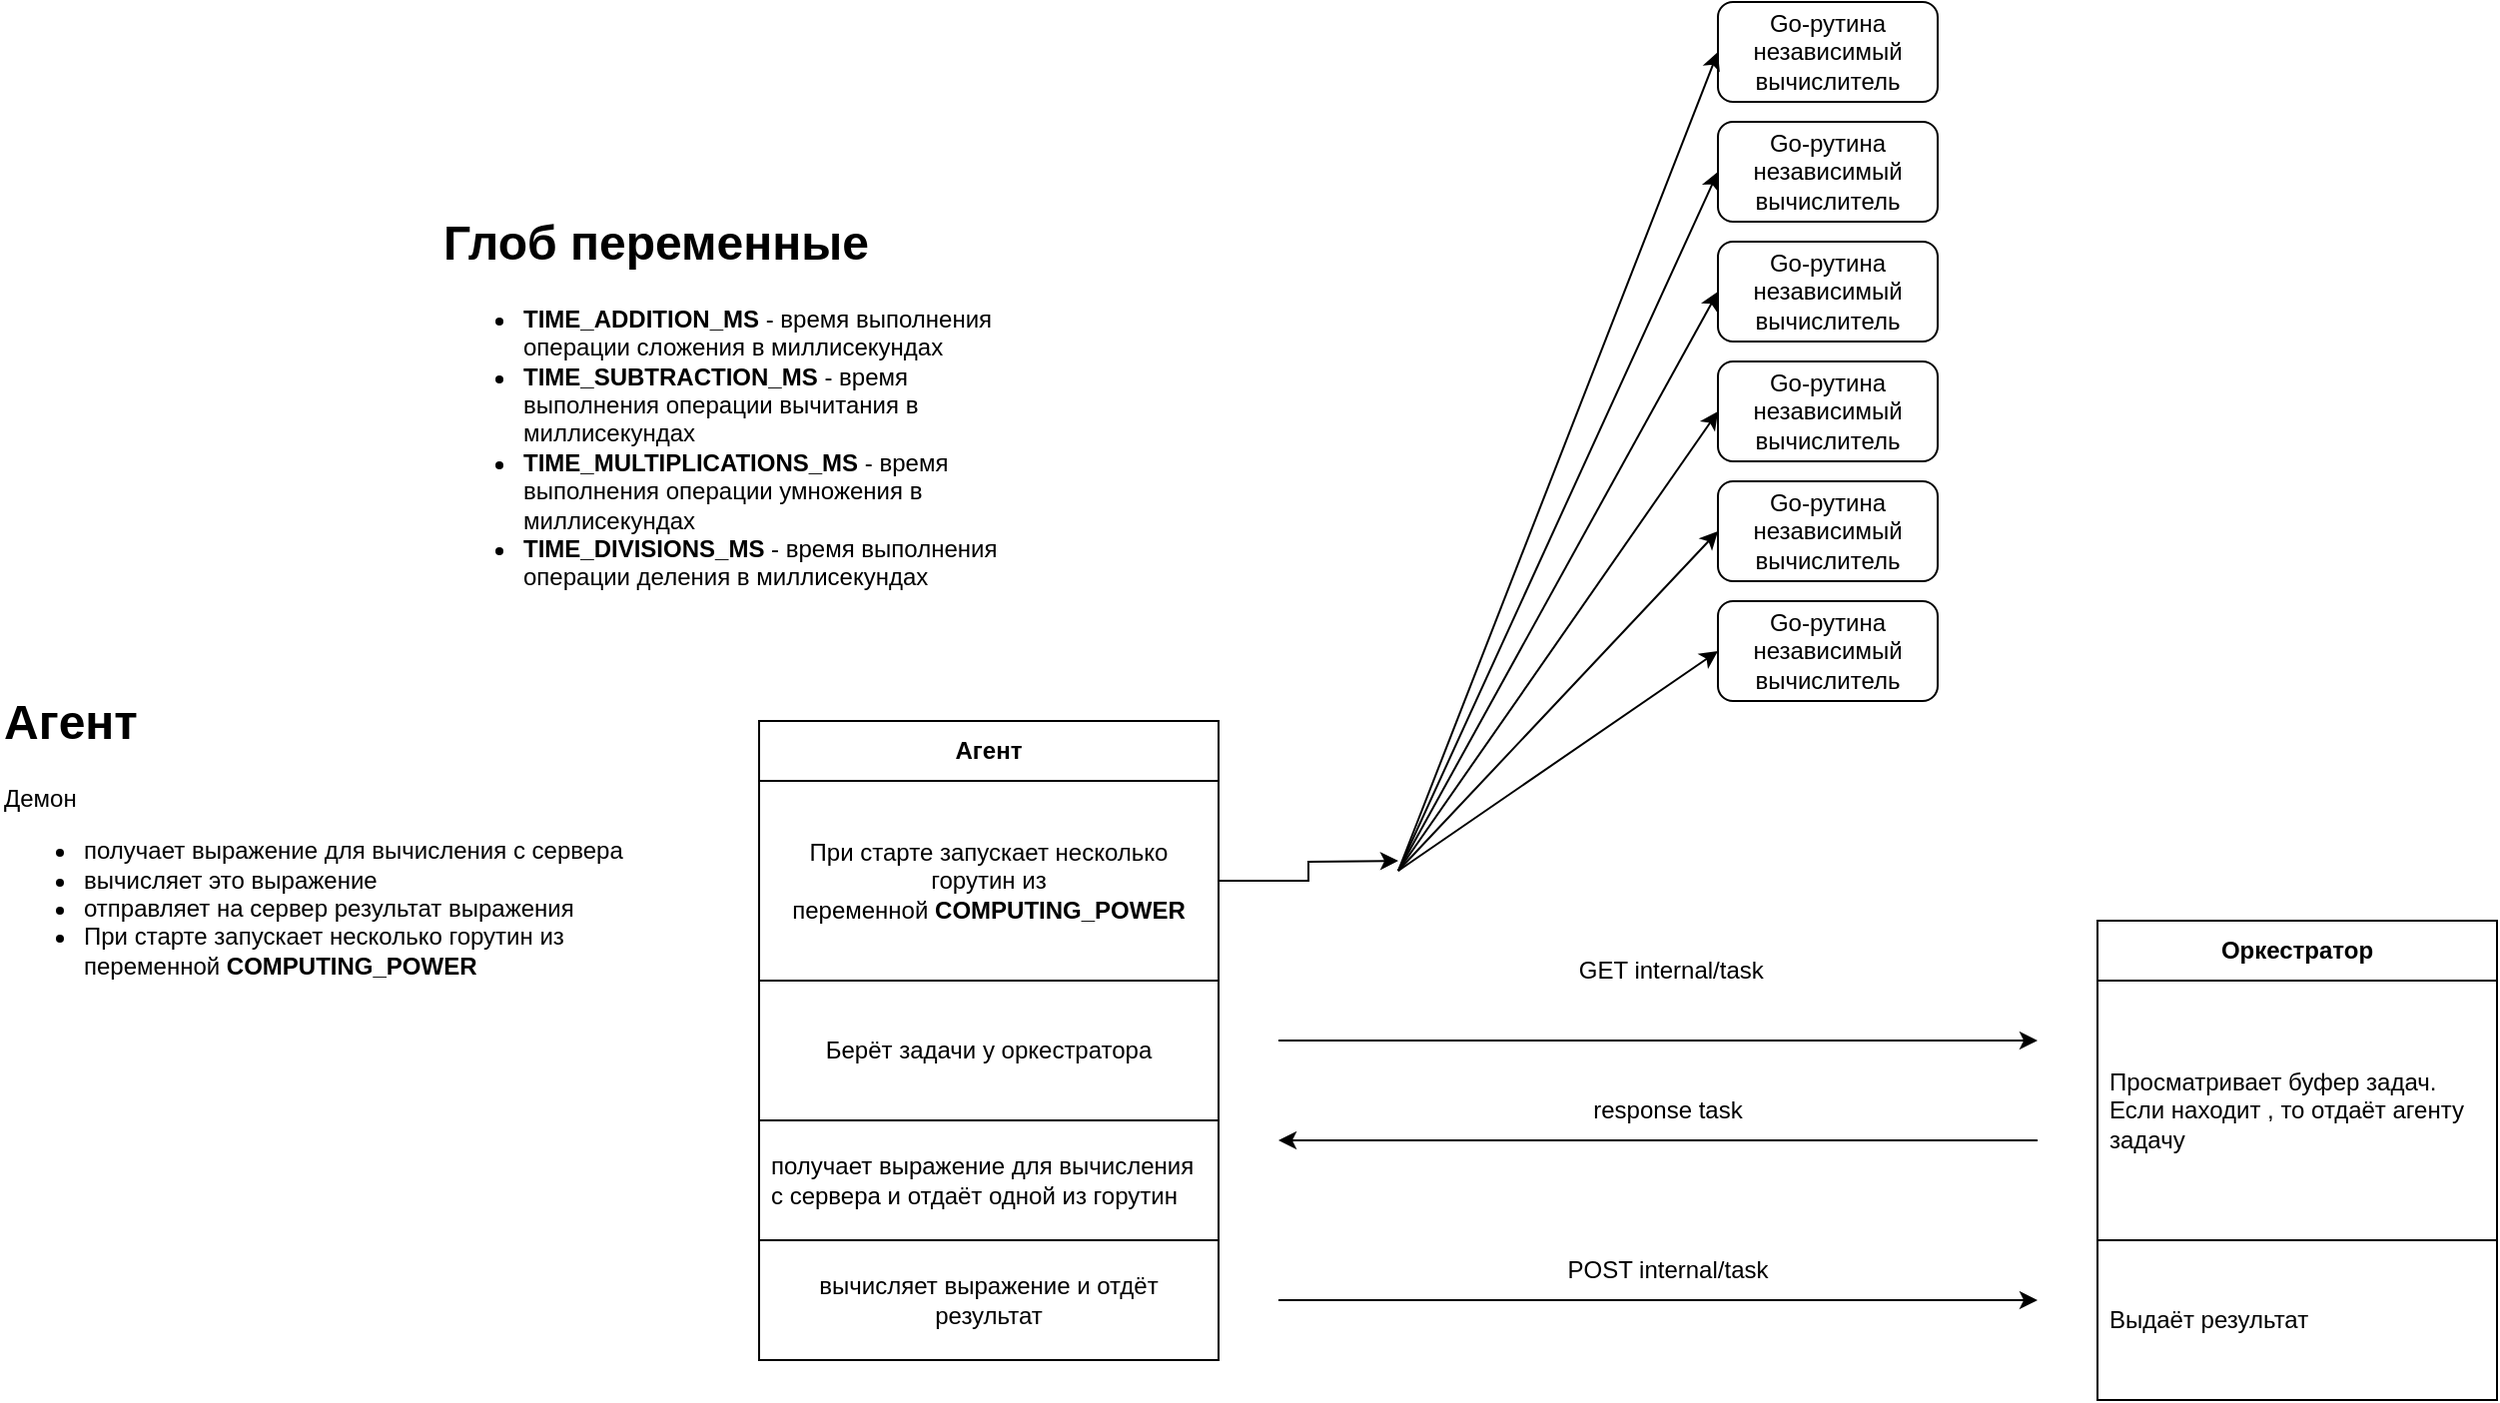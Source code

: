 <mxfile version="24.7.17" pages="3">
  <diagram name="Страница — 1" id="V0Sj5UO7FCxJpj7pQ-s7">
    <mxGraphModel dx="1827" dy="608" grid="1" gridSize="10" guides="1" tooltips="1" connect="1" arrows="1" fold="1" page="1" pageScale="1" pageWidth="827" pageHeight="1169" math="0" shadow="0">
      <root>
        <mxCell id="0" />
        <mxCell id="1" parent="0" />
        <mxCell id="J_S2PaePqp-cy5f2yYMW-1" value="&lt;b&gt;Агент&lt;/b&gt;" style="swimlane;fontStyle=0;childLayout=stackLayout;horizontal=1;startSize=30;horizontalStack=0;resizeParent=1;resizeParentMax=0;resizeLast=0;collapsible=1;marginBottom=0;whiteSpace=wrap;html=1;" parent="1" vertex="1">
          <mxGeometry y="390" width="230" height="320" as="geometry" />
        </mxCell>
        <mxCell id="J_S2PaePqp-cy5f2yYMW-19" style="edgeStyle=orthogonalEdgeStyle;rounded=0;orthogonalLoop=1;jettySize=auto;html=1;exitX=1;exitY=0.5;exitDx=0;exitDy=0;" parent="J_S2PaePqp-cy5f2yYMW-1" source="J_S2PaePqp-cy5f2yYMW-4" edge="1">
          <mxGeometry relative="1" as="geometry">
            <mxPoint x="320" y="70" as="targetPoint" />
          </mxGeometry>
        </mxCell>
        <mxCell id="J_S2PaePqp-cy5f2yYMW-4" value="&lt;span style=&quot;background-color: transparent; color: light-dark(rgb(0, 0, 0), rgb(255, 255, 255));&quot;&gt;При старте запускает несколько горутин из переменной&amp;nbsp;&lt;/span&gt;&lt;b style=&quot;background-color: transparent; color: light-dark(rgb(0, 0, 0), rgb(255, 255, 255));&quot;&gt;COMPUTING_POWER&lt;/b&gt;" style="text;strokeColor=default;fillColor=none;align=center;verticalAlign=middle;spacingLeft=4;spacingRight=4;overflow=hidden;points=[[0,0.5],[1,0.5]];portConstraint=eastwest;rotatable=0;whiteSpace=wrap;html=1;" parent="J_S2PaePqp-cy5f2yYMW-1" vertex="1">
          <mxGeometry y="30" width="230" height="100" as="geometry" />
        </mxCell>
        <mxCell id="J_S2PaePqp-cy5f2yYMW-25" value="Берёт задачи у оркестратора" style="text;strokeColor=default;fillColor=none;align=center;verticalAlign=middle;spacingLeft=4;spacingRight=4;overflow=hidden;points=[[0,0.5],[1,0.5]];portConstraint=eastwest;rotatable=0;whiteSpace=wrap;html=1;" parent="J_S2PaePqp-cy5f2yYMW-1" vertex="1">
          <mxGeometry y="130" width="230" height="70" as="geometry" />
        </mxCell>
        <mxCell id="J_S2PaePqp-cy5f2yYMW-2" value="&lt;span style=&quot;background-color: transparent; color: light-dark(rgb(0, 0, 0), rgb(255, 255, 255));&quot;&gt;получает выражение для вычисления с сервера и отдаёт одной из горутин&lt;/span&gt;" style="text;strokeColor=default;fillColor=none;align=left;verticalAlign=middle;spacingLeft=4;spacingRight=4;overflow=hidden;points=[[0,0.5],[1,0.5]];portConstraint=eastwest;rotatable=0;whiteSpace=wrap;html=1;" parent="J_S2PaePqp-cy5f2yYMW-1" vertex="1">
          <mxGeometry y="200" width="230" height="60" as="geometry" />
        </mxCell>
        <mxCell id="J_S2PaePqp-cy5f2yYMW-38" value="&lt;span style=&quot;background-color: transparent; color: light-dark(rgb(0, 0, 0), rgb(255, 255, 255));&quot;&gt;вычисляет выражение и отдёт результат&lt;/span&gt;" style="text;strokeColor=default;fillColor=none;align=center;verticalAlign=middle;spacingLeft=4;spacingRight=4;overflow=hidden;points=[[0,0.5],[1,0.5]];portConstraint=eastwest;rotatable=0;whiteSpace=wrap;html=1;" parent="J_S2PaePqp-cy5f2yYMW-1" vertex="1">
          <mxGeometry y="260" width="230" height="60" as="geometry" />
        </mxCell>
        <mxCell id="J_S2PaePqp-cy5f2yYMW-5" value="&lt;h1 style=&quot;margin-top: 0px;&quot;&gt;Агент&lt;/h1&gt;&lt;p&gt;Демон&lt;/p&gt;&lt;p&gt;&lt;/p&gt;&lt;ul&gt;&lt;li&gt;получает выражение для вычисления с сервера&lt;/li&gt;&lt;li&gt;вычисляет это выражение&lt;/li&gt;&lt;li&gt;отправляет на сервер результат выражения&lt;/li&gt;&lt;li&gt;При старте запускает несколько горутин из переменной&amp;nbsp;&lt;b&gt;COMPUTING_POWER&lt;/b&gt;&lt;/li&gt;&lt;/ul&gt;&lt;p&gt;&lt;/p&gt;" style="text;html=1;whiteSpace=wrap;overflow=hidden;rounded=0;" parent="1" vertex="1">
          <mxGeometry x="-380" y="370" width="330" height="190" as="geometry" />
        </mxCell>
        <mxCell id="J_S2PaePqp-cy5f2yYMW-6" value="Go-рутина&lt;div&gt;независимый вычислитель&lt;/div&gt;" style="rounded=1;whiteSpace=wrap;html=1;" parent="1" vertex="1">
          <mxGeometry x="480" y="30" width="110" height="50" as="geometry" />
        </mxCell>
        <mxCell id="J_S2PaePqp-cy5f2yYMW-7" value="Go-рутина&lt;div&gt;независимый вычислитель&lt;/div&gt;" style="rounded=1;whiteSpace=wrap;html=1;" parent="1" vertex="1">
          <mxGeometry x="480" y="90" width="110" height="50" as="geometry" />
        </mxCell>
        <mxCell id="J_S2PaePqp-cy5f2yYMW-8" value="Go-рутина&lt;div&gt;независимый вычислитель&lt;/div&gt;" style="rounded=1;whiteSpace=wrap;html=1;" parent="1" vertex="1">
          <mxGeometry x="480" y="150" width="110" height="50" as="geometry" />
        </mxCell>
        <mxCell id="J_S2PaePqp-cy5f2yYMW-9" value="Go-рутина&lt;div&gt;независимый вычислитель&lt;/div&gt;" style="rounded=1;whiteSpace=wrap;html=1;" parent="1" vertex="1">
          <mxGeometry x="480" y="210" width="110" height="50" as="geometry" />
        </mxCell>
        <mxCell id="J_S2PaePqp-cy5f2yYMW-10" value="Go-рутина&lt;div&gt;независимый вычислитель&lt;/div&gt;" style="rounded=1;whiteSpace=wrap;html=1;" parent="1" vertex="1">
          <mxGeometry x="480" y="270" width="110" height="50" as="geometry" />
        </mxCell>
        <mxCell id="J_S2PaePqp-cy5f2yYMW-11" value="Go-рутина&lt;div&gt;независимый вычислитель&lt;/div&gt;" style="rounded=1;whiteSpace=wrap;html=1;" parent="1" vertex="1">
          <mxGeometry x="480" y="330" width="110" height="50" as="geometry" />
        </mxCell>
        <mxCell id="J_S2PaePqp-cy5f2yYMW-12" value="" style="endArrow=classic;html=1;rounded=0;entryX=0;entryY=0.5;entryDx=0;entryDy=0;" parent="1" target="J_S2PaePqp-cy5f2yYMW-6" edge="1">
          <mxGeometry width="50" height="50" relative="1" as="geometry">
            <mxPoint x="320" y="465" as="sourcePoint" />
            <mxPoint x="370" y="415" as="targetPoint" />
          </mxGeometry>
        </mxCell>
        <mxCell id="J_S2PaePqp-cy5f2yYMW-13" value="" style="endArrow=classic;html=1;rounded=0;entryX=0;entryY=0.5;entryDx=0;entryDy=0;" parent="1" target="J_S2PaePqp-cy5f2yYMW-7" edge="1">
          <mxGeometry width="50" height="50" relative="1" as="geometry">
            <mxPoint x="320" y="465" as="sourcePoint" />
            <mxPoint x="460" y="345" as="targetPoint" />
          </mxGeometry>
        </mxCell>
        <mxCell id="J_S2PaePqp-cy5f2yYMW-14" value="" style="endArrow=classic;html=1;rounded=0;entryX=0;entryY=0.5;entryDx=0;entryDy=0;" parent="1" target="J_S2PaePqp-cy5f2yYMW-8" edge="1">
          <mxGeometry width="50" height="50" relative="1" as="geometry">
            <mxPoint x="320" y="465" as="sourcePoint" />
            <mxPoint x="470" y="355" as="targetPoint" />
          </mxGeometry>
        </mxCell>
        <mxCell id="J_S2PaePqp-cy5f2yYMW-15" value="" style="endArrow=classic;html=1;rounded=0;entryX=0;entryY=0.5;entryDx=0;entryDy=0;" parent="1" target="J_S2PaePqp-cy5f2yYMW-9" edge="1">
          <mxGeometry width="50" height="50" relative="1" as="geometry">
            <mxPoint x="320" y="465" as="sourcePoint" />
            <mxPoint x="480" y="365" as="targetPoint" />
          </mxGeometry>
        </mxCell>
        <mxCell id="J_S2PaePqp-cy5f2yYMW-16" value="" style="endArrow=classic;html=1;rounded=0;entryX=0;entryY=0.5;entryDx=0;entryDy=0;" parent="1" target="J_S2PaePqp-cy5f2yYMW-10" edge="1">
          <mxGeometry width="50" height="50" relative="1" as="geometry">
            <mxPoint x="320" y="465" as="sourcePoint" />
            <mxPoint x="490" y="375" as="targetPoint" />
          </mxGeometry>
        </mxCell>
        <mxCell id="J_S2PaePqp-cy5f2yYMW-17" value="" style="endArrow=classic;html=1;rounded=0;entryX=0;entryY=0.5;entryDx=0;entryDy=0;" parent="1" target="J_S2PaePqp-cy5f2yYMW-11" edge="1">
          <mxGeometry width="50" height="50" relative="1" as="geometry">
            <mxPoint x="320" y="465" as="sourcePoint" />
            <mxPoint x="500" y="385" as="targetPoint" />
          </mxGeometry>
        </mxCell>
        <mxCell id="J_S2PaePqp-cy5f2yYMW-20" value="&lt;h1 style=&quot;margin-top: 0px;&quot;&gt;Глоб переменные&lt;/h1&gt;&lt;p&gt;&lt;/p&gt;&lt;ul&gt;&lt;li&gt;&lt;b&gt;TIME_ADDITION_MS &lt;/b&gt;- время выполнения операции сложения в миллисекундах &lt;/li&gt;&lt;li&gt;&lt;b&gt;TIME_SUBTRACTION_MS &lt;/b&gt;- время выполнения операции вычитания в миллисекундах &lt;/li&gt;&lt;li&gt;&lt;b&gt;TIME_MULTIPLICATIONS_MS &lt;/b&gt;- время выполнения операции умножения в миллисекундах &lt;/li&gt;&lt;li&gt;&lt;b&gt;TIME_DIVISIONS_MS &lt;/b&gt;- время выполнения операции деления в миллисекундах&lt;/li&gt;&lt;/ul&gt;&lt;p&gt;&lt;/p&gt;" style="text;html=1;whiteSpace=wrap;overflow=hidden;rounded=0;" parent="1" vertex="1">
          <mxGeometry x="-160" y="130" width="290" height="210" as="geometry" />
        </mxCell>
        <mxCell id="J_S2PaePqp-cy5f2yYMW-21" value="&lt;b&gt;Оркестратор&lt;/b&gt;" style="swimlane;fontStyle=0;childLayout=stackLayout;horizontal=1;startSize=30;horizontalStack=0;resizeParent=1;resizeParentMax=0;resizeLast=0;collapsible=1;marginBottom=0;whiteSpace=wrap;html=1;" parent="1" vertex="1">
          <mxGeometry x="670" y="490" width="200" height="240" as="geometry" />
        </mxCell>
        <mxCell id="J_S2PaePqp-cy5f2yYMW-22" value="Просматривает буфер задач. Если находит , то отдаёт агенту задачу" style="text;strokeColor=default;fillColor=none;align=left;verticalAlign=middle;spacingLeft=4;spacingRight=4;overflow=hidden;points=[[0,0.5],[1,0.5]];portConstraint=eastwest;rotatable=0;whiteSpace=wrap;html=1;" parent="J_S2PaePqp-cy5f2yYMW-21" vertex="1">
          <mxGeometry y="30" width="200" height="130" as="geometry" />
        </mxCell>
        <mxCell id="J_S2PaePqp-cy5f2yYMW-23" value="Выдаёт результат" style="text;strokeColor=none;fillColor=none;align=left;verticalAlign=middle;spacingLeft=4;spacingRight=4;overflow=hidden;points=[[0,0.5],[1,0.5]];portConstraint=eastwest;rotatable=0;whiteSpace=wrap;html=1;" parent="J_S2PaePqp-cy5f2yYMW-21" vertex="1">
          <mxGeometry y="160" width="200" height="80" as="geometry" />
        </mxCell>
        <mxCell id="J_S2PaePqp-cy5f2yYMW-33" value="" style="endArrow=classic;html=1;rounded=0;" parent="1" edge="1">
          <mxGeometry width="50" height="50" relative="1" as="geometry">
            <mxPoint x="260" y="550" as="sourcePoint" />
            <mxPoint x="640" y="550" as="targetPoint" />
          </mxGeometry>
        </mxCell>
        <mxCell id="J_S2PaePqp-cy5f2yYMW-34" value="&amp;nbsp;GET internal/task" style="text;html=1;align=center;verticalAlign=middle;whiteSpace=wrap;rounded=0;" parent="1" vertex="1">
          <mxGeometry x="400" y="500" width="110" height="30" as="geometry" />
        </mxCell>
        <mxCell id="J_S2PaePqp-cy5f2yYMW-36" value="" style="endArrow=classic;html=1;rounded=0;" parent="1" edge="1">
          <mxGeometry width="50" height="50" relative="1" as="geometry">
            <mxPoint x="640" y="600" as="sourcePoint" />
            <mxPoint x="260" y="600" as="targetPoint" />
          </mxGeometry>
        </mxCell>
        <mxCell id="J_S2PaePqp-cy5f2yYMW-37" value="response task" style="text;html=1;align=center;verticalAlign=middle;whiteSpace=wrap;rounded=0;" parent="1" vertex="1">
          <mxGeometry x="400" y="570" width="110" height="30" as="geometry" />
        </mxCell>
        <mxCell id="J_S2PaePqp-cy5f2yYMW-39" value="" style="endArrow=classic;html=1;rounded=0;" parent="1" edge="1">
          <mxGeometry width="50" height="50" relative="1" as="geometry">
            <mxPoint x="260" y="680" as="sourcePoint" />
            <mxPoint x="640" y="680" as="targetPoint" />
          </mxGeometry>
        </mxCell>
        <mxCell id="J_S2PaePqp-cy5f2yYMW-40" value="POST internal/task" style="text;html=1;align=center;verticalAlign=middle;whiteSpace=wrap;rounded=0;" parent="1" vertex="1">
          <mxGeometry x="400" y="650" width="110" height="30" as="geometry" />
        </mxCell>
      </root>
    </mxGraphModel>
  </diagram>
  <diagram id="76j3WJC0oeL5jBTWFSLx" name="main sheme">
    <mxGraphModel dx="2442" dy="982" grid="1" gridSize="10" guides="1" tooltips="1" connect="1" arrows="1" fold="1" page="1" pageScale="1" pageWidth="827" pageHeight="1169" math="0" shadow="0">
      <root>
        <mxCell id="0" />
        <mxCell id="1" parent="0" />
        <mxCell id="k7C5vZPgcxHD1pWjux7k-1" value="Agent" style="swimlane;fontStyle=0;childLayout=stackLayout;horizontal=1;startSize=30;horizontalStack=0;resizeParent=1;resizeParentMax=0;resizeLast=0;collapsible=1;marginBottom=0;whiteSpace=wrap;html=1;" parent="1" vertex="1">
          <mxGeometry x="140" y="210" width="140" height="160" as="geometry" />
        </mxCell>
        <mxCell id="k7C5vZPgcxHD1pWjux7k-2" value="startRoutins()" style="text;strokeColor=default;fillColor=none;align=left;verticalAlign=middle;spacingLeft=4;spacingRight=4;overflow=hidden;points=[[0,0.5],[1,0.5]];portConstraint=eastwest;rotatable=0;whiteSpace=wrap;html=1;" parent="k7C5vZPgcxHD1pWjux7k-1" vertex="1">
          <mxGeometry y="30" width="140" height="30" as="geometry" />
        </mxCell>
        <mxCell id="k7C5vZPgcxHD1pWjux7k-3" value="getTasks()" style="text;strokeColor=default;fillColor=none;align=left;verticalAlign=middle;spacingLeft=4;spacingRight=4;overflow=hidden;points=[[0,0.5],[1,0.5]];portConstraint=eastwest;rotatable=0;whiteSpace=wrap;html=1;" parent="k7C5vZPgcxHD1pWjux7k-1" vertex="1">
          <mxGeometry y="60" width="140" height="30" as="geometry" />
        </mxCell>
        <mxCell id="uovGpvSthKHps6x_83oC-10" value="checkFreeCalc()" style="text;strokeColor=default;fillColor=none;align=left;verticalAlign=middle;spacingLeft=4;spacingRight=4;overflow=hidden;points=[[0,0.5],[1,0.5]];portConstraint=eastwest;rotatable=0;whiteSpace=wrap;html=1;" parent="k7C5vZPgcxHD1pWjux7k-1" vertex="1">
          <mxGeometry y="90" width="140" height="40" as="geometry" />
        </mxCell>
        <mxCell id="iWuJBuPF4RZthHheDS0p-1" value="sendResult()" style="text;strokeColor=default;fillColor=none;align=left;verticalAlign=middle;spacingLeft=4;spacingRight=4;overflow=hidden;points=[[0,0.5],[1,0.5]];portConstraint=eastwest;rotatable=0;whiteSpace=wrap;html=1;" parent="k7C5vZPgcxHD1pWjux7k-1" vertex="1">
          <mxGeometry y="130" width="140" height="30" as="geometry" />
        </mxCell>
        <mxCell id="k7C5vZPgcxHD1pWjux7k-5" value="&lt;span style=&quot;white-space-collapse: preserve;&quot; data-src-align=&quot;0:11&quot; class=&quot;EzKURWReUAB5oZgtQNkl&quot;&gt;Orchestrator&lt;/span&gt;" style="swimlane;fontStyle=0;childLayout=stackLayout;horizontal=1;startSize=30;horizontalStack=0;resizeParent=1;resizeParentMax=0;resizeLast=0;collapsible=1;marginBottom=0;whiteSpace=wrap;html=1;" parent="1" vertex="1">
          <mxGeometry x="540" y="240" width="140" height="120" as="geometry" />
        </mxCell>
        <mxCell id="k7C5vZPgcxHD1pWjux7k-6" value="checkBuffer()" style="text;strokeColor=none;fillColor=none;align=left;verticalAlign=middle;spacingLeft=4;spacingRight=4;overflow=hidden;points=[[0,0.5],[1,0.5]];portConstraint=eastwest;rotatable=0;whiteSpace=wrap;html=1;" parent="k7C5vZPgcxHD1pWjux7k-5" vertex="1">
          <mxGeometry y="30" width="140" height="30" as="geometry" />
        </mxCell>
        <mxCell id="iM5jdKXQpxPPecBDKhgE-1" value="parseExpIntoTasks()" style="text;strokeColor=none;fillColor=none;align=left;verticalAlign=middle;spacingLeft=4;spacingRight=4;overflow=hidden;points=[[0,0.5],[1,0.5]];portConstraint=eastwest;rotatable=0;whiteSpace=wrap;html=1;" parent="k7C5vZPgcxHD1pWjux7k-5" vertex="1">
          <mxGeometry y="60" width="140" height="30" as="geometry" />
        </mxCell>
        <mxCell id="k7C5vZPgcxHD1pWjux7k-7" value="giveResult()" style="text;strokeColor=none;fillColor=none;align=left;verticalAlign=middle;spacingLeft=4;spacingRight=4;overflow=hidden;points=[[0,0.5],[1,0.5]];portConstraint=eastwest;rotatable=0;whiteSpace=wrap;html=1;" parent="k7C5vZPgcxHD1pWjux7k-5" vertex="1">
          <mxGeometry y="90" width="140" height="30" as="geometry" />
        </mxCell>
        <mxCell id="u37YNI3KUz74LXeq8BWn-1" value="&lt;span style=&quot;background-color: transparent; color: light-dark(rgb(0, 0, 0), rgb(255, 255, 255));&quot;&gt;При старте запускает несколько горутин из переменной&amp;nbsp;&lt;/span&gt;&lt;b style=&quot;background-color: transparent; color: light-dark(rgb(0, 0, 0), rgb(255, 255, 255));&quot;&gt;COMPUTING_POWER&lt;/b&gt;" style="text;strokeColor=none;fillColor=none;align=right;verticalAlign=middle;spacingLeft=4;spacingRight=4;overflow=hidden;points=[[0,0.5],[1,0.5]];portConstraint=eastwest;rotatable=0;whiteSpace=wrap;html=1;" parent="1" vertex="1">
          <mxGeometry x="-180" y="240" width="320" height="30" as="geometry" />
        </mxCell>
        <mxCell id="u37YNI3KUz74LXeq8BWn-2" value="Берёт задачи у оркестратора" style="text;strokeColor=none;fillColor=none;align=right;verticalAlign=middle;spacingLeft=4;spacingRight=4;overflow=hidden;points=[[0,0.5],[1,0.5]];portConstraint=eastwest;rotatable=0;whiteSpace=wrap;html=1;" parent="1" vertex="1">
          <mxGeometry x="-180" y="270" width="320" height="30" as="geometry" />
        </mxCell>
        <mxCell id="u37YNI3KUz74LXeq8BWn-3" value="поиск свободного вычислителя и передача ему задания" style="text;strokeColor=none;fillColor=none;align=right;verticalAlign=middle;spacingLeft=4;spacingRight=4;overflow=hidden;points=[[0,0.5],[1,0.5]];portConstraint=eastwest;rotatable=0;whiteSpace=wrap;html=1;" parent="1" vertex="1">
          <mxGeometry x="-180" y="300" width="320" height="40" as="geometry" />
        </mxCell>
        <mxCell id="uovGpvSthKHps6x_83oC-1" value="" style="endArrow=classic;html=1;rounded=0;entryX=0;entryY=0.5;entryDx=0;entryDy=0;exitX=1;exitY=0.5;exitDx=0;exitDy=0;" parent="1" source="k7C5vZPgcxHD1pWjux7k-3" target="k7C5vZPgcxHD1pWjux7k-6" edge="1">
          <mxGeometry width="50" height="50" relative="1" as="geometry">
            <mxPoint x="301" y="280" as="sourcePoint" />
            <mxPoint x="521" y="280" as="targetPoint" />
          </mxGeometry>
        </mxCell>
        <mxCell id="uovGpvSthKHps6x_83oC-2" value="&amp;nbsp;GET internal/task" style="text;html=1;align=center;verticalAlign=middle;whiteSpace=wrap;rounded=0;" parent="1" vertex="1">
          <mxGeometry x="350" y="250" width="110" height="30" as="geometry" />
        </mxCell>
        <mxCell id="uovGpvSthKHps6x_83oC-3" value="" style="endArrow=classic;html=1;rounded=0;exitX=0;exitY=0.5;exitDx=0;exitDy=0;entryX=1;entryY=0.5;entryDx=0;entryDy=0;" parent="1" source="k7C5vZPgcxHD1pWjux7k-6" target="uovGpvSthKHps6x_83oC-10" edge="1">
          <mxGeometry width="50" height="50" relative="1" as="geometry">
            <mxPoint x="530" y="290" as="sourcePoint" />
            <mxPoint x="300" y="320" as="targetPoint" />
          </mxGeometry>
        </mxCell>
        <mxCell id="uovGpvSthKHps6x_83oC-4" value="POST task" style="text;html=1;align=center;verticalAlign=middle;whiteSpace=wrap;rounded=0;rotation=-10;" parent="1" vertex="1">
          <mxGeometry x="290.87" y="289.92" width="140" height="20" as="geometry" />
        </mxCell>
        <mxCell id="uovGpvSthKHps6x_83oC-5" value="" style="endArrow=classic;html=1;rounded=0;entryX=0;entryY=0.5;entryDx=0;entryDy=0;exitX=1;exitY=0.5;exitDx=0;exitDy=0;" parent="1" source="iWuJBuPF4RZthHheDS0p-1" target="k7C5vZPgcxHD1pWjux7k-7" edge="1">
          <mxGeometry width="50" height="50" relative="1" as="geometry">
            <mxPoint x="304" y="380" as="sourcePoint" />
            <mxPoint x="524" y="380" as="targetPoint" />
          </mxGeometry>
        </mxCell>
        <mxCell id="uovGpvSthKHps6x_83oC-6" value="POST internal/task" style="text;html=1;align=center;verticalAlign=middle;whiteSpace=wrap;rounded=0;rotation=0;" parent="1" vertex="1">
          <mxGeometry x="354" y="320" width="110" height="30" as="geometry" />
        </mxCell>
        <mxCell id="uovGpvSthKHps6x_83oC-11" value="Agent" style="swimlane;fontStyle=0;childLayout=stackLayout;horizontal=1;startSize=30;horizontalStack=0;resizeParent=1;resizeParentMax=0;resizeLast=0;collapsible=1;marginBottom=0;whiteSpace=wrap;html=1;" parent="1" vertex="1">
          <mxGeometry x="150.87" y="505" width="140" height="110" as="geometry" />
        </mxCell>
        <mxCell id="uovGpvSthKHps6x_83oC-14" value="checkFreeCalc()" style="text;strokeColor=default;fillColor=none;align=left;verticalAlign=middle;spacingLeft=4;spacingRight=4;overflow=hidden;points=[[0,0.5],[1,0.5]];portConstraint=eastwest;rotatable=0;whiteSpace=wrap;html=1;" parent="uovGpvSthKHps6x_83oC-11" vertex="1">
          <mxGeometry y="30" width="140" height="40" as="geometry" />
        </mxCell>
        <mxCell id="uovGpvSthKHps6x_83oC-22" value="вычислитель" style="text;strokeColor=default;fillColor=none;align=left;verticalAlign=middle;spacingLeft=4;spacingRight=4;overflow=hidden;points=[[0,0.5],[1,0.5]];portConstraint=eastwest;rotatable=0;whiteSpace=wrap;html=1;" parent="uovGpvSthKHps6x_83oC-11" vertex="1">
          <mxGeometry y="70" width="140" height="40" as="geometry" />
        </mxCell>
        <mxCell id="uovGpvSthKHps6x_83oC-16" value="поиск свободного вычислителя и передача ему задания" style="text;strokeColor=none;fillColor=none;align=right;verticalAlign=middle;spacingLeft=4;spacingRight=4;overflow=hidden;points=[[0,0.5],[1,0.5]];portConstraint=eastwest;rotatable=0;whiteSpace=wrap;html=1;" parent="1" vertex="1">
          <mxGeometry x="-169.13" y="540" width="320" height="30" as="geometry" />
        </mxCell>
        <mxCell id="uovGpvSthKHps6x_83oC-17" value="Calculator" style="swimlane;fontStyle=0;childLayout=stackLayout;horizontal=1;startSize=30;horizontalStack=0;resizeParent=1;resizeParentMax=0;resizeLast=0;collapsible=1;marginBottom=0;whiteSpace=wrap;html=1;" parent="1" vertex="1">
          <mxGeometry x="540" y="490" width="170" height="220" as="geometry" />
        </mxCell>
        <mxCell id="uovGpvSthKHps6x_83oC-18" value="Calc()" style="text;strokeColor=default;fillColor=none;align=left;verticalAlign=middle;spacingLeft=4;spacingRight=4;overflow=hidden;points=[[0,0.5],[1,0.5]];portConstraint=eastwest;rotatable=0;whiteSpace=wrap;html=1;" parent="uovGpvSthKHps6x_83oC-17" vertex="1">
          <mxGeometry y="30" width="170" height="40" as="geometry" />
        </mxCell>
        <mxCell id="uovGpvSthKHps6x_83oC-19" value="StrToSlice()" style="text;strokeColor=default;fillColor=none;align=left;verticalAlign=middle;spacingLeft=4;spacingRight=4;overflow=hidden;points=[[0,0.5],[1,0.5]];portConstraint=eastwest;rotatable=0;whiteSpace=wrap;html=1;" parent="uovGpvSthKHps6x_83oC-17" vertex="1">
          <mxGeometry y="70" width="170" height="30" as="geometry" />
        </mxCell>
        <mxCell id="uovGpvSthKHps6x_83oC-20" value="IsRightSequence()" style="text;strokeColor=default;fillColor=none;align=left;verticalAlign=middle;spacingLeft=4;spacingRight=4;overflow=hidden;points=[[0,0.5],[1,0.5]];portConstraint=eastwest;rotatable=0;whiteSpace=wrap;html=1;" parent="uovGpvSthKHps6x_83oC-17" vertex="1">
          <mxGeometry y="100" width="170" height="30" as="geometry" />
        </mxCell>
        <mxCell id="C-oC5VXwglN97dHX3TRT-1" value="IsExpContainBrackets()" style="text;strokeColor=default;fillColor=none;align=left;verticalAlign=middle;spacingLeft=4;spacingRight=4;overflow=hidden;points=[[0,0.5],[1,0.5]];portConstraint=eastwest;rotatable=0;whiteSpace=wrap;html=1;" parent="uovGpvSthKHps6x_83oC-17" vertex="1">
          <mxGeometry y="130" width="170" height="30" as="geometry" />
        </mxCell>
        <mxCell id="C-oC5VXwglN97dHX3TRT-2" value="SearchingForExpByPriority()" style="text;strokeColor=default;fillColor=none;align=left;verticalAlign=middle;spacingLeft=4;spacingRight=4;overflow=hidden;points=[[0,0.5],[1,0.5]];portConstraint=eastwest;rotatable=0;whiteSpace=wrap;html=1;" parent="uovGpvSthKHps6x_83oC-17" vertex="1">
          <mxGeometry y="160" width="170" height="30" as="geometry" />
        </mxCell>
        <mxCell id="C-oC5VXwglN97dHX3TRT-3" value="ExecuteBinOps()" style="text;strokeColor=default;fillColor=none;align=left;verticalAlign=middle;spacingLeft=4;spacingRight=4;overflow=hidden;points=[[0,0.5],[1,0.5]];portConstraint=eastwest;rotatable=0;whiteSpace=wrap;html=1;" parent="uovGpvSthKHps6x_83oC-17" vertex="1">
          <mxGeometry y="190" width="170" height="30" as="geometry" />
        </mxCell>
        <mxCell id="uovGpvSthKHps6x_83oC-21" value="Главная функция, начинающая вычисления" style="text;strokeColor=none;fillColor=none;align=left;verticalAlign=middle;spacingLeft=4;spacingRight=4;overflow=hidden;points=[[0,0.5],[1,0.5]];portConstraint=eastwest;rotatable=0;whiteSpace=wrap;html=1;" parent="1" vertex="1">
          <mxGeometry x="710" y="520" width="320" height="40" as="geometry" />
        </mxCell>
        <mxCell id="C-oC5VXwglN97dHX3TRT-4" value="Выполняет выражени и возвращает его в слайс" style="text;strokeColor=none;fillColor=none;align=left;verticalAlign=middle;spacingLeft=4;spacingRight=4;overflow=hidden;points=[[0,0.5],[1,0.5]];portConstraint=eastwest;rotatable=0;whiteSpace=wrap;html=1;" parent="1" vertex="1">
          <mxGeometry x="710" y="680" width="320" height="30" as="geometry" />
        </mxCell>
        <mxCell id="C-oC5VXwglN97dHX3TRT-5" value="Поиск операций по приоритету" style="text;strokeColor=none;fillColor=none;align=left;verticalAlign=middle;spacingLeft=4;spacingRight=4;overflow=hidden;points=[[0,0.5],[1,0.5]];portConstraint=eastwest;rotatable=0;whiteSpace=wrap;html=1;" parent="1" vertex="1">
          <mxGeometry x="710" y="650" width="320" height="30" as="geometry" />
        </mxCell>
        <mxCell id="C-oC5VXwglN97dHX3TRT-6" value="Проверка на содержание скобок" style="text;strokeColor=none;fillColor=none;align=left;verticalAlign=middle;spacingLeft=4;spacingRight=4;overflow=hidden;points=[[0,0.5],[1,0.5]];portConstraint=eastwest;rotatable=0;whiteSpace=wrap;html=1;" parent="1" vertex="1">
          <mxGeometry x="710" y="620" width="320" height="30" as="geometry" />
        </mxCell>
        <mxCell id="C-oC5VXwglN97dHX3TRT-7" value="Проверка строки на правильную последовательность" style="text;strokeColor=none;fillColor=none;align=left;verticalAlign=middle;spacingLeft=4;spacingRight=4;overflow=hidden;points=[[0,0.5],[1,0.5]];portConstraint=eastwest;rotatable=0;whiteSpace=wrap;html=1;" parent="1" vertex="1">
          <mxGeometry x="710" y="590" width="320" height="30" as="geometry" />
        </mxCell>
        <mxCell id="C-oC5VXwglN97dHX3TRT-8" value="Преобразование строки в слайс" style="text;strokeColor=none;fillColor=none;align=left;verticalAlign=middle;spacingLeft=4;spacingRight=4;overflow=hidden;points=[[0,0.5],[1,0.5]];portConstraint=eastwest;rotatable=0;whiteSpace=wrap;html=1;" parent="1" vertex="1">
          <mxGeometry x="710" y="560" width="320" height="30" as="geometry" />
        </mxCell>
        <mxCell id="iM5jdKXQpxPPecBDKhgE-2" value="Разбивает задачу на подзадачи и заносит их в буфер" style="text;strokeColor=none;fillColor=none;align=left;verticalAlign=middle;spacingLeft=4;spacingRight=4;overflow=hidden;points=[[0,0.5],[1,0.5]];portConstraint=eastwest;rotatable=0;whiteSpace=wrap;html=1;" parent="1" vertex="1">
          <mxGeometry x="680" y="300" width="320" height="30" as="geometry" />
        </mxCell>
        <mxCell id="q2Kh69K86mqVfrEtKdqf-1" value="&lt;h1 style=&quot;margin-top: 0px;&quot;&gt;checkBuffer()&lt;/h1&gt;&lt;p&gt;Проверка буфера на доступные задачи&lt;/p&gt;" style="text;html=1;whiteSpace=wrap;overflow=hidden;rounded=0;" vertex="1" parent="1">
          <mxGeometry x="430.87" y="860" width="180" height="85" as="geometry" />
        </mxCell>
        <mxCell id="q2Kh69K86mqVfrEtKdqf-2" value="&lt;h1 style=&quot;margin-top: 0px;&quot;&gt;parseExpIntoTasks()&lt;/h1&gt;&lt;p&gt;Разбивает задачу на подзадачи&lt;/p&gt;" style="text;html=1;whiteSpace=wrap;overflow=hidden;rounded=0;" vertex="1" parent="1">
          <mxGeometry x="650" y="820" width="260" height="85" as="geometry" />
        </mxCell>
        <mxCell id="q2Kh69K86mqVfrEtKdqf-3" value="&lt;h1 style=&quot;margin-top: 0px;&quot;&gt;giveResult()&lt;/h1&gt;&lt;p&gt;Получение результата&lt;/p&gt;" style="text;html=1;whiteSpace=wrap;overflow=hidden;rounded=0;" vertex="1" parent="1">
          <mxGeometry x="540" y="990" width="180" height="85" as="geometry" />
        </mxCell>
        <mxCell id="q2Kh69K86mqVfrEtKdqf-4" value="&lt;h1 style=&quot;margin-top: 0px;&quot;&gt;startRoutins()&lt;/h1&gt;&lt;p&gt;Запуск COMPUTING POWER горутин&lt;/p&gt;" style="text;html=1;whiteSpace=wrap;overflow=hidden;rounded=0;" vertex="1" parent="1">
          <mxGeometry x="-270" y="760" width="200" height="85" as="geometry" />
        </mxCell>
        <mxCell id="q2Kh69K86mqVfrEtKdqf-5" value="&lt;h1 style=&quot;margin-top: 0px;&quot;&gt;getTask()&lt;/h1&gt;&lt;p&gt;Получение задачи&lt;/p&gt;" style="text;html=1;whiteSpace=wrap;overflow=hidden;rounded=0;" vertex="1" parent="1">
          <mxGeometry x="-70" y="800" width="200" height="85" as="geometry" />
        </mxCell>
        <mxCell id="q2Kh69K86mqVfrEtKdqf-7" value="" style="endArrow=classic;html=1;rounded=0;entryX=0;entryY=0.5;entryDx=0;entryDy=0;exitX=1;exitY=0.5;exitDx=0;exitDy=0;" edge="1" parent="1" source="uovGpvSthKHps6x_83oC-22" target="uovGpvSthKHps6x_83oC-18">
          <mxGeometry x="0.048" y="6" relative="1" as="geometry">
            <mxPoint x="280" y="700" as="sourcePoint" />
            <mxPoint x="380" y="700" as="targetPoint" />
            <mxPoint as="offset" />
          </mxGeometry>
        </mxCell>
        <mxCell id="q2Kh69K86mqVfrEtKdqf-8" value="Передача выражения" style="edgeLabel;resizable=0;html=1;;align=center;verticalAlign=middle;rotation=-15;" connectable="0" vertex="1" parent="q2Kh69K86mqVfrEtKdqf-7">
          <mxGeometry relative="1" as="geometry" />
        </mxCell>
        <mxCell id="q2Kh69K86mqVfrEtKdqf-9" value="" style="endArrow=classic;html=1;rounded=0;exitX=0;exitY=0.5;exitDx=0;exitDy=0;entryX=1;entryY=0.5;entryDx=0;entryDy=0;" edge="1" parent="1" target="uovGpvSthKHps6x_83oC-22">
          <mxGeometry relative="1" as="geometry">
            <mxPoint x="540" y="555" as="sourcePoint" />
            <mxPoint x="310" y="645" as="targetPoint" />
            <Array as="points">
              <mxPoint x="490" y="600" />
              <mxPoint x="390" y="620" />
            </Array>
          </mxGeometry>
        </mxCell>
        <mxCell id="q2Kh69K86mqVfrEtKdqf-10" value="&lt;span style=&quot;font-size: 12px; text-wrap: wrap; background-color: rgb(251, 251, 251);&quot;&gt;Возврат результата&lt;/span&gt;" style="edgeLabel;resizable=0;html=1;;align=center;verticalAlign=middle;rotation=-10;" connectable="0" vertex="1" parent="q2Kh69K86mqVfrEtKdqf-9">
          <mxGeometry relative="1" as="geometry" />
        </mxCell>
        <mxCell id="q2Kh69K86mqVfrEtKdqf-14" style="edgeStyle=orthogonalEdgeStyle;rounded=0;orthogonalLoop=1;jettySize=auto;html=1;entryX=0.25;entryY=0;entryDx=0;entryDy=0;curved=1;dashed=1;dashPattern=12 12;" edge="1" parent="1" source="q2Kh69K86mqVfrEtKdqf-11" target="q2Kh69K86mqVfrEtKdqf-5">
          <mxGeometry relative="1" as="geometry" />
        </mxCell>
        <mxCell id="q2Kh69K86mqVfrEtKdqf-11" value="POST-запрос. &lt;br&gt;Значит канал не подойдёт, нужен слайс Task для оркестратора." style="text;strokeColor=none;fillColor=none;align=left;verticalAlign=middle;spacingLeft=4;spacingRight=4;overflow=hidden;points=[[0,0.5],[1,0.5]];portConstraint=eastwest;rotatable=0;whiteSpace=wrap;html=1;" vertex="1" parent="1">
          <mxGeometry x="90" y="680" width="180" height="60" as="geometry" />
        </mxCell>
        <mxCell id="q2Kh69K86mqVfrEtKdqf-15" value="Поля" style="text;html=1;align=center;verticalAlign=middle;whiteSpace=wrap;rounded=0;fontSize=23;fontStyle=1" vertex="1" parent="1">
          <mxGeometry x="330" y="1130" width="110" height="39" as="geometry" />
        </mxCell>
        <mxCell id="q2Kh69K86mqVfrEtKdqf-76" value="Orchestrator" style="shape=table;startSize=30;container=1;collapsible=0;childLayout=tableLayout;fixedRows=1;rowLines=0;fontStyle=0;strokeColor=default;fontSize=16;" vertex="1" parent="1">
          <mxGeometry x="550" y="1200" width="380" height="120" as="geometry" />
        </mxCell>
        <mxCell id="q2Kh69K86mqVfrEtKdqf-77" value="" style="shape=tableRow;horizontal=0;startSize=0;swimlaneHead=0;swimlaneBody=0;top=0;left=0;bottom=0;right=0;collapsible=0;dropTarget=0;fillColor=none;points=[[0,0.5],[1,0.5]];portConstraint=eastwest;strokeColor=inherit;fontSize=16;" vertex="1" parent="q2Kh69K86mqVfrEtKdqf-76">
          <mxGeometry y="30" width="380" height="30" as="geometry" />
        </mxCell>
        <mxCell id="q2Kh69K86mqVfrEtKdqf-78" value="ExpressionBuffer" style="shape=partialRectangle;html=1;whiteSpace=wrap;connectable=0;fillColor=none;top=0;left=0;bottom=0;right=0;overflow=hidden;pointerEvents=1;strokeColor=inherit;fontSize=16;" vertex="1" parent="q2Kh69K86mqVfrEtKdqf-77">
          <mxGeometry width="200" height="30" as="geometry">
            <mxRectangle width="200" height="30" as="alternateBounds" />
          </mxGeometry>
        </mxCell>
        <mxCell id="q2Kh69K86mqVfrEtKdqf-79" value="Буфер выражений" style="shape=partialRectangle;html=1;whiteSpace=wrap;connectable=0;fillColor=none;top=0;left=0;bottom=0;right=0;align=left;spacingLeft=6;overflow=hidden;strokeColor=inherit;fontSize=16;" vertex="1" parent="q2Kh69K86mqVfrEtKdqf-77">
          <mxGeometry x="200" width="180" height="30" as="geometry">
            <mxRectangle width="180" height="30" as="alternateBounds" />
          </mxGeometry>
        </mxCell>
        <mxCell id="q2Kh69K86mqVfrEtKdqf-80" value="" style="shape=tableRow;horizontal=0;startSize=0;swimlaneHead=0;swimlaneBody=0;top=0;left=0;bottom=0;right=0;collapsible=0;dropTarget=0;fillColor=none;points=[[0,0.5],[1,0.5]];portConstraint=eastwest;strokeColor=inherit;fontSize=16;" vertex="1" parent="q2Kh69K86mqVfrEtKdqf-76">
          <mxGeometry y="60" width="380" height="30" as="geometry" />
        </mxCell>
        <mxCell id="q2Kh69K86mqVfrEtKdqf-81" value="taskBuffer" style="shape=partialRectangle;html=1;whiteSpace=wrap;connectable=0;fillColor=none;top=0;left=0;bottom=0;right=0;overflow=hidden;strokeColor=inherit;fontSize=16;" vertex="1" parent="q2Kh69K86mqVfrEtKdqf-80">
          <mxGeometry width="200" height="30" as="geometry">
            <mxRectangle width="200" height="30" as="alternateBounds" />
          </mxGeometry>
        </mxCell>
        <mxCell id="q2Kh69K86mqVfrEtKdqf-82" value="Буфер задач" style="shape=partialRectangle;html=1;whiteSpace=wrap;connectable=0;fillColor=none;top=0;left=0;bottom=0;right=0;align=left;spacingLeft=6;overflow=hidden;strokeColor=inherit;fontSize=16;" vertex="1" parent="q2Kh69K86mqVfrEtKdqf-80">
          <mxGeometry x="200" width="180" height="30" as="geometry">
            <mxRectangle width="180" height="30" as="alternateBounds" />
          </mxGeometry>
        </mxCell>
        <mxCell id="q2Kh69K86mqVfrEtKdqf-83" value="" style="shape=tableRow;horizontal=0;startSize=0;swimlaneHead=0;swimlaneBody=0;top=0;left=0;bottom=0;right=0;collapsible=0;dropTarget=0;fillColor=none;points=[[0,0.5],[1,0.5]];portConstraint=eastwest;strokeColor=inherit;fontSize=16;" vertex="1" parent="q2Kh69K86mqVfrEtKdqf-76">
          <mxGeometry y="90" width="380" height="30" as="geometry" />
        </mxCell>
        <mxCell id="q2Kh69K86mqVfrEtKdqf-84" value="" style="shape=partialRectangle;html=1;whiteSpace=wrap;connectable=0;fillColor=none;top=0;left=0;bottom=0;right=0;overflow=hidden;strokeColor=inherit;fontSize=16;" vertex="1" parent="q2Kh69K86mqVfrEtKdqf-83">
          <mxGeometry width="200" height="30" as="geometry">
            <mxRectangle width="200" height="30" as="alternateBounds" />
          </mxGeometry>
        </mxCell>
        <mxCell id="q2Kh69K86mqVfrEtKdqf-85" value="" style="shape=partialRectangle;html=1;whiteSpace=wrap;connectable=0;fillColor=none;top=0;left=0;bottom=0;right=0;align=left;spacingLeft=6;overflow=hidden;strokeColor=inherit;fontSize=16;" vertex="1" parent="q2Kh69K86mqVfrEtKdqf-83">
          <mxGeometry x="200" width="180" height="30" as="geometry">
            <mxRectangle width="180" height="30" as="alternateBounds" />
          </mxGeometry>
        </mxCell>
        <mxCell id="q2Kh69K86mqVfrEtKdqf-86" value="Agent" style="shape=table;startSize=30;container=1;collapsible=0;childLayout=tableLayout;fixedRows=1;rowLines=0;fontStyle=0;strokeColor=default;fontSize=16;" vertex="1" parent="1">
          <mxGeometry x="-244.13" y="1190" width="470" height="180" as="geometry" />
        </mxCell>
        <mxCell id="q2Kh69K86mqVfrEtKdqf-87" value="" style="shape=tableRow;horizontal=0;startSize=0;swimlaneHead=0;swimlaneBody=0;top=0;left=0;bottom=0;right=0;collapsible=0;dropTarget=0;fillColor=none;points=[[0,0.5],[1,0.5]];portConstraint=eastwest;strokeColor=inherit;fontSize=16;" vertex="1" parent="q2Kh69K86mqVfrEtKdqf-86">
          <mxGeometry y="30" width="470" height="30" as="geometry" />
        </mxCell>
        <mxCell id="q2Kh69K86mqVfrEtKdqf-88" value="" style="shape=partialRectangle;html=1;whiteSpace=wrap;connectable=0;fillColor=none;top=0;left=0;bottom=0;right=0;overflow=hidden;pointerEvents=1;strokeColor=inherit;fontSize=16;" vertex="1" parent="q2Kh69K86mqVfrEtKdqf-87">
          <mxGeometry width="160" height="30" as="geometry">
            <mxRectangle width="160" height="30" as="alternateBounds" />
          </mxGeometry>
        </mxCell>
        <mxCell id="q2Kh69K86mqVfrEtKdqf-89" value="" style="shape=partialRectangle;html=1;whiteSpace=wrap;connectable=0;fillColor=none;top=0;left=0;bottom=0;right=0;align=left;spacingLeft=6;overflow=hidden;strokeColor=inherit;fontSize=16;" vertex="1" parent="q2Kh69K86mqVfrEtKdqf-87">
          <mxGeometry x="160" width="310" height="30" as="geometry">
            <mxRectangle width="310" height="30" as="alternateBounds" />
          </mxGeometry>
        </mxCell>
        <mxCell id="q2Kh69K86mqVfrEtKdqf-90" value="" style="shape=tableRow;horizontal=0;startSize=0;swimlaneHead=0;swimlaneBody=0;top=0;left=0;bottom=0;right=0;collapsible=0;dropTarget=0;fillColor=none;points=[[0,0.5],[1,0.5]];portConstraint=eastwest;strokeColor=inherit;fontSize=16;" vertex="1" parent="q2Kh69K86mqVfrEtKdqf-86">
          <mxGeometry y="60" width="470" height="30" as="geometry" />
        </mxCell>
        <mxCell id="q2Kh69K86mqVfrEtKdqf-91" value="mu" style="shape=partialRectangle;html=1;whiteSpace=wrap;connectable=0;fillColor=none;top=0;left=0;bottom=0;right=0;overflow=hidden;strokeColor=inherit;fontSize=16;" vertex="1" parent="q2Kh69K86mqVfrEtKdqf-90">
          <mxGeometry width="160" height="30" as="geometry">
            <mxRectangle width="160" height="30" as="alternateBounds" />
          </mxGeometry>
        </mxCell>
        <mxCell id="q2Kh69K86mqVfrEtKdqf-92" value="Мьютекс" style="shape=partialRectangle;html=1;whiteSpace=wrap;connectable=0;fillColor=none;top=0;left=0;bottom=0;right=0;align=left;spacingLeft=6;overflow=hidden;strokeColor=inherit;fontSize=16;" vertex="1" parent="q2Kh69K86mqVfrEtKdqf-90">
          <mxGeometry x="160" width="310" height="30" as="geometry">
            <mxRectangle width="310" height="30" as="alternateBounds" />
          </mxGeometry>
        </mxCell>
        <mxCell id="q2Kh69K86mqVfrEtKdqf-93" value="" style="shape=tableRow;horizontal=0;startSize=0;swimlaneHead=0;swimlaneBody=0;top=0;left=0;bottom=0;right=0;collapsible=0;dropTarget=0;fillColor=none;points=[[0,0.5],[1,0.5]];portConstraint=eastwest;strokeColor=inherit;fontSize=16;" vertex="1" parent="q2Kh69K86mqVfrEtKdqf-86">
          <mxGeometry y="90" width="470" height="50" as="geometry" />
        </mxCell>
        <mxCell id="q2Kh69K86mqVfrEtKdqf-94" value="goroutinesStates" style="shape=partialRectangle;html=1;whiteSpace=wrap;connectable=0;fillColor=none;top=0;left=0;bottom=0;right=0;overflow=hidden;strokeColor=inherit;fontSize=16;" vertex="1" parent="q2Kh69K86mqVfrEtKdqf-93">
          <mxGeometry width="160" height="50" as="geometry">
            <mxRectangle width="160" height="50" as="alternateBounds" />
          </mxGeometry>
        </mxCell>
        <mxCell id="q2Kh69K86mqVfrEtKdqf-95" value="Слайс состояний горутин. Список горутин" style="shape=partialRectangle;html=1;whiteSpace=wrap;connectable=0;fillColor=none;top=0;left=0;bottom=0;right=0;align=left;spacingLeft=6;overflow=hidden;strokeColor=inherit;fontSize=16;" vertex="1" parent="q2Kh69K86mqVfrEtKdqf-93">
          <mxGeometry x="160" width="310" height="50" as="geometry">
            <mxRectangle width="310" height="50" as="alternateBounds" />
          </mxGeometry>
        </mxCell>
        <mxCell id="q2Kh69K86mqVfrEtKdqf-100" value="Функции" style="text;html=1;align=center;verticalAlign=middle;whiteSpace=wrap;rounded=0;fontSize=23;fontStyle=1" vertex="1" parent="1">
          <mxGeometry x="347.93" y="1440" width="110" height="39" as="geometry" />
        </mxCell>
        <mxCell id="q2Kh69K86mqVfrEtKdqf-101" value="Orchestrator" style="shape=table;startSize=30;container=1;collapsible=0;childLayout=tableLayout;fixedRows=1;rowLines=0;fontStyle=0;strokeColor=default;fontSize=16;" vertex="1" parent="1">
          <mxGeometry x="567.93" y="1510" width="380" height="120" as="geometry" />
        </mxCell>
        <mxCell id="q2Kh69K86mqVfrEtKdqf-102" value="" style="shape=tableRow;horizontal=0;startSize=0;swimlaneHead=0;swimlaneBody=0;top=0;left=0;bottom=0;right=0;collapsible=0;dropTarget=0;fillColor=none;points=[[0,0.5],[1,0.5]];portConstraint=eastwest;strokeColor=inherit;fontSize=16;" vertex="1" parent="q2Kh69K86mqVfrEtKdqf-101">
          <mxGeometry y="30" width="380" height="30" as="geometry" />
        </mxCell>
        <mxCell id="q2Kh69K86mqVfrEtKdqf-103" value="ExpressionBuffer" style="shape=partialRectangle;html=1;whiteSpace=wrap;connectable=0;fillColor=none;top=0;left=0;bottom=0;right=0;overflow=hidden;pointerEvents=1;strokeColor=inherit;fontSize=16;" vertex="1" parent="q2Kh69K86mqVfrEtKdqf-102">
          <mxGeometry width="200" height="30" as="geometry">
            <mxRectangle width="200" height="30" as="alternateBounds" />
          </mxGeometry>
        </mxCell>
        <mxCell id="q2Kh69K86mqVfrEtKdqf-104" value="Буфер выражений" style="shape=partialRectangle;html=1;whiteSpace=wrap;connectable=0;fillColor=none;top=0;left=0;bottom=0;right=0;align=left;spacingLeft=6;overflow=hidden;strokeColor=inherit;fontSize=16;" vertex="1" parent="q2Kh69K86mqVfrEtKdqf-102">
          <mxGeometry x="200" width="180" height="30" as="geometry">
            <mxRectangle width="180" height="30" as="alternateBounds" />
          </mxGeometry>
        </mxCell>
        <mxCell id="q2Kh69K86mqVfrEtKdqf-105" value="" style="shape=tableRow;horizontal=0;startSize=0;swimlaneHead=0;swimlaneBody=0;top=0;left=0;bottom=0;right=0;collapsible=0;dropTarget=0;fillColor=none;points=[[0,0.5],[1,0.5]];portConstraint=eastwest;strokeColor=inherit;fontSize=16;" vertex="1" parent="q2Kh69K86mqVfrEtKdqf-101">
          <mxGeometry y="60" width="380" height="30" as="geometry" />
        </mxCell>
        <mxCell id="q2Kh69K86mqVfrEtKdqf-106" value="taskBuffer" style="shape=partialRectangle;html=1;whiteSpace=wrap;connectable=0;fillColor=none;top=0;left=0;bottom=0;right=0;overflow=hidden;strokeColor=inherit;fontSize=16;" vertex="1" parent="q2Kh69K86mqVfrEtKdqf-105">
          <mxGeometry width="200" height="30" as="geometry">
            <mxRectangle width="200" height="30" as="alternateBounds" />
          </mxGeometry>
        </mxCell>
        <mxCell id="q2Kh69K86mqVfrEtKdqf-107" value="Буфер задач" style="shape=partialRectangle;html=1;whiteSpace=wrap;connectable=0;fillColor=none;top=0;left=0;bottom=0;right=0;align=left;spacingLeft=6;overflow=hidden;strokeColor=inherit;fontSize=16;" vertex="1" parent="q2Kh69K86mqVfrEtKdqf-105">
          <mxGeometry x="200" width="180" height="30" as="geometry">
            <mxRectangle width="180" height="30" as="alternateBounds" />
          </mxGeometry>
        </mxCell>
        <mxCell id="q2Kh69K86mqVfrEtKdqf-108" value="" style="shape=tableRow;horizontal=0;startSize=0;swimlaneHead=0;swimlaneBody=0;top=0;left=0;bottom=0;right=0;collapsible=0;dropTarget=0;fillColor=none;points=[[0,0.5],[1,0.5]];portConstraint=eastwest;strokeColor=inherit;fontSize=16;" vertex="1" parent="q2Kh69K86mqVfrEtKdqf-101">
          <mxGeometry y="90" width="380" height="30" as="geometry" />
        </mxCell>
        <mxCell id="q2Kh69K86mqVfrEtKdqf-109" value="" style="shape=partialRectangle;html=1;whiteSpace=wrap;connectable=0;fillColor=none;top=0;left=0;bottom=0;right=0;overflow=hidden;strokeColor=inherit;fontSize=16;" vertex="1" parent="q2Kh69K86mqVfrEtKdqf-108">
          <mxGeometry width="200" height="30" as="geometry">
            <mxRectangle width="200" height="30" as="alternateBounds" />
          </mxGeometry>
        </mxCell>
        <mxCell id="q2Kh69K86mqVfrEtKdqf-110" value="" style="shape=partialRectangle;html=1;whiteSpace=wrap;connectable=0;fillColor=none;top=0;left=0;bottom=0;right=0;align=left;spacingLeft=6;overflow=hidden;strokeColor=inherit;fontSize=16;" vertex="1" parent="q2Kh69K86mqVfrEtKdqf-108">
          <mxGeometry x="200" width="180" height="30" as="geometry">
            <mxRectangle width="180" height="30" as="alternateBounds" />
          </mxGeometry>
        </mxCell>
        <mxCell id="q2Kh69K86mqVfrEtKdqf-111" value="Agent" style="shape=table;startSize=30;container=1;collapsible=0;childLayout=tableLayout;fixedRows=1;rowLines=0;fontStyle=0;strokeColor=default;fontSize=16;" vertex="1" parent="1">
          <mxGeometry x="-226.2" y="1500" width="470" height="180" as="geometry" />
        </mxCell>
        <mxCell id="q2Kh69K86mqVfrEtKdqf-112" value="" style="shape=tableRow;horizontal=0;startSize=0;swimlaneHead=0;swimlaneBody=0;top=0;left=0;bottom=0;right=0;collapsible=0;dropTarget=0;fillColor=none;points=[[0,0.5],[1,0.5]];portConstraint=eastwest;strokeColor=inherit;fontSize=16;" vertex="1" parent="q2Kh69K86mqVfrEtKdqf-111">
          <mxGeometry y="30" width="470" height="30" as="geometry" />
        </mxCell>
        <mxCell id="q2Kh69K86mqVfrEtKdqf-113" value="" style="shape=partialRectangle;html=1;whiteSpace=wrap;connectable=0;fillColor=none;top=0;left=0;bottom=0;right=0;overflow=hidden;pointerEvents=1;strokeColor=inherit;fontSize=16;" vertex="1" parent="q2Kh69K86mqVfrEtKdqf-112">
          <mxGeometry width="160" height="30" as="geometry">
            <mxRectangle width="160" height="30" as="alternateBounds" />
          </mxGeometry>
        </mxCell>
        <mxCell id="q2Kh69K86mqVfrEtKdqf-114" value="" style="shape=partialRectangle;html=1;whiteSpace=wrap;connectable=0;fillColor=none;top=0;left=0;bottom=0;right=0;align=left;spacingLeft=6;overflow=hidden;strokeColor=inherit;fontSize=16;" vertex="1" parent="q2Kh69K86mqVfrEtKdqf-112">
          <mxGeometry x="160" width="310" height="30" as="geometry">
            <mxRectangle width="310" height="30" as="alternateBounds" />
          </mxGeometry>
        </mxCell>
        <mxCell id="q2Kh69K86mqVfrEtKdqf-115" value="" style="shape=tableRow;horizontal=0;startSize=0;swimlaneHead=0;swimlaneBody=0;top=0;left=0;bottom=0;right=0;collapsible=0;dropTarget=0;fillColor=none;points=[[0,0.5],[1,0.5]];portConstraint=eastwest;strokeColor=inherit;fontSize=16;" vertex="1" parent="q2Kh69K86mqVfrEtKdqf-111">
          <mxGeometry y="60" width="470" height="30" as="geometry" />
        </mxCell>
        <mxCell id="q2Kh69K86mqVfrEtKdqf-116" value="mu" style="shape=partialRectangle;html=1;whiteSpace=wrap;connectable=0;fillColor=none;top=0;left=0;bottom=0;right=0;overflow=hidden;strokeColor=inherit;fontSize=16;" vertex="1" parent="q2Kh69K86mqVfrEtKdqf-115">
          <mxGeometry width="160" height="30" as="geometry">
            <mxRectangle width="160" height="30" as="alternateBounds" />
          </mxGeometry>
        </mxCell>
        <mxCell id="q2Kh69K86mqVfrEtKdqf-117" value="Мьютекс" style="shape=partialRectangle;html=1;whiteSpace=wrap;connectable=0;fillColor=none;top=0;left=0;bottom=0;right=0;align=left;spacingLeft=6;overflow=hidden;strokeColor=inherit;fontSize=16;" vertex="1" parent="q2Kh69K86mqVfrEtKdqf-115">
          <mxGeometry x="160" width="310" height="30" as="geometry">
            <mxRectangle width="310" height="30" as="alternateBounds" />
          </mxGeometry>
        </mxCell>
        <mxCell id="q2Kh69K86mqVfrEtKdqf-118" value="" style="shape=tableRow;horizontal=0;startSize=0;swimlaneHead=0;swimlaneBody=0;top=0;left=0;bottom=0;right=0;collapsible=0;dropTarget=0;fillColor=none;points=[[0,0.5],[1,0.5]];portConstraint=eastwest;strokeColor=inherit;fontSize=16;" vertex="1" parent="q2Kh69K86mqVfrEtKdqf-111">
          <mxGeometry y="90" width="470" height="50" as="geometry" />
        </mxCell>
        <mxCell id="q2Kh69K86mqVfrEtKdqf-119" value="goroutinesStates" style="shape=partialRectangle;html=1;whiteSpace=wrap;connectable=0;fillColor=none;top=0;left=0;bottom=0;right=0;overflow=hidden;strokeColor=inherit;fontSize=16;" vertex="1" parent="q2Kh69K86mqVfrEtKdqf-118">
          <mxGeometry width="160" height="50" as="geometry">
            <mxRectangle width="160" height="50" as="alternateBounds" />
          </mxGeometry>
        </mxCell>
        <mxCell id="q2Kh69K86mqVfrEtKdqf-120" value="Слайс состояний горутин. Список горутин" style="shape=partialRectangle;html=1;whiteSpace=wrap;connectable=0;fillColor=none;top=0;left=0;bottom=0;right=0;align=left;spacingLeft=6;overflow=hidden;strokeColor=inherit;fontSize=16;" vertex="1" parent="q2Kh69K86mqVfrEtKdqf-118">
          <mxGeometry x="160" width="310" height="50" as="geometry">
            <mxRectangle width="310" height="50" as="alternateBounds" />
          </mxGeometry>
        </mxCell>
      </root>
    </mxGraphModel>
  </diagram>
  <diagram id="DZZwB0iPZEO4WE5dy7PX" name="files">
    <mxGraphModel dx="474" dy="839" grid="1" gridSize="10" guides="1" tooltips="1" connect="1" arrows="1" fold="1" page="1" pageScale="1" pageWidth="827" pageHeight="1169" math="0" shadow="0">
      <root>
        <mxCell id="0" />
        <mxCell id="1" parent="0" />
        <mxCell id="HxQBQwkxnRMiiakpHGbI-1" value="&lt;h1 style=&quot;margin-top: 0px;&quot;&gt;Структура&lt;/h1&gt;&lt;p&gt;&lt;/p&gt;&lt;ul&gt;&lt;li&gt;pkg/&lt;/li&gt;&lt;li&gt;models/&lt;/li&gt;&lt;ul&gt;&lt;li&gt;task.go&lt;/li&gt;&lt;li&gt;expression.go&lt;/li&gt;&lt;li&gt;expression_buffer.go&lt;/li&gt;&lt;li&gt;task_buffer.go&lt;/li&gt;&lt;/ul&gt;&lt;/ul&gt;&lt;ul&gt;&lt;li&gt;app/&lt;/li&gt;&lt;ul&gt;&lt;li&gt;app.go&lt;/li&gt;&lt;/ul&gt;&lt;li&gt;cmd/&lt;/li&gt;&lt;ul&gt;&lt;li&gt;main.go&lt;/li&gt;&lt;/ul&gt;&lt;li&gt;internal/&lt;/li&gt;&lt;ul&gt;&lt;li&gt;agent/&lt;/li&gt;&lt;ul&gt;&lt;li&gt;agent.go&lt;/li&gt;&lt;/ul&gt;&lt;li&gt;orchestrator/&lt;/li&gt;&lt;ul&gt;&lt;li&gt;orchestrator.go&lt;/li&gt;&lt;/ul&gt;&lt;/ul&gt;&lt;/ul&gt;&lt;p&gt;&lt;/p&gt;" style="text;html=1;whiteSpace=wrap;overflow=hidden;rounded=0;" vertex="1" parent="1">
          <mxGeometry x="10" y="180" width="340" height="310" as="geometry" />
        </mxCell>
        <mxCell id="HxQBQwkxnRMiiakpHGbI-3" value="&lt;h1 style=&quot;margin-top: 0px;&quot;&gt;Логика агента&lt;/h1&gt;&lt;ol&gt;&lt;li&gt;Решение задач&lt;/li&gt;&lt;ol&gt;&lt;li&gt;Поиск свободных горутин&lt;/li&gt;&lt;li&gt;При нахождении передача ему задачи&lt;/li&gt;&lt;li&gt;Выполнение задачи&lt;/li&gt;&lt;/ol&gt;&lt;li&gt;&lt;span style=&quot;background-color: transparent; color: light-dark(rgb(0, 0, 0), rgb(255, 255, 255));&quot;&gt;Возврат решения &lt;b&gt;задачи&lt;/b&gt; оркестратору&lt;/span&gt;&lt;br&gt;&lt;/li&gt;&lt;/ol&gt;&lt;p&gt;&lt;/p&gt;" style="text;html=1;whiteSpace=wrap;overflow=hidden;rounded=0;" vertex="1" parent="1">
          <mxGeometry x="460" y="190" width="480" height="430" as="geometry" />
        </mxCell>
        <mxCell id="VcGMkh5eZBFnQgt3JePU-1" value="&lt;h1 style=&quot;margin-top: 0px;&quot;&gt;Логика Оркестратора&lt;/h1&gt;&lt;ol&gt;&lt;li&gt;Получение строки-выражения&lt;/li&gt;&lt;li&gt;Поиск приоритетных операций&lt;/li&gt;&lt;li&gt;Преобразование выражений в задачи&lt;/li&gt;&lt;ol&gt;&lt;li&gt;Деление выражения на бинарные задачи&lt;/li&gt;&lt;li&gt;Присвоение каждой задаче уникального id&lt;/li&gt;&lt;/ol&gt;&lt;li&gt;&lt;span style=&quot;background-color: transparent; color: light-dark(rgb(0, 0, 0), rgb(255, 255, 255));&quot;&gt;Занесение каждой операции в буфер&lt;/span&gt;&lt;br&gt;&lt;/li&gt;&lt;li&gt;&lt;span style=&quot;background-color: transparent; color: light-dark(rgb(0, 0, 0), rgb(255, 255, 255));&quot;&gt;Получение результата от Агента&lt;/span&gt;&lt;/li&gt;&lt;/ol&gt;" style="text;html=1;whiteSpace=wrap;overflow=hidden;rounded=0;" vertex="1" parent="1">
          <mxGeometry x="930" y="190" width="500" height="370" as="geometry" />
        </mxCell>
      </root>
    </mxGraphModel>
  </diagram>
</mxfile>
